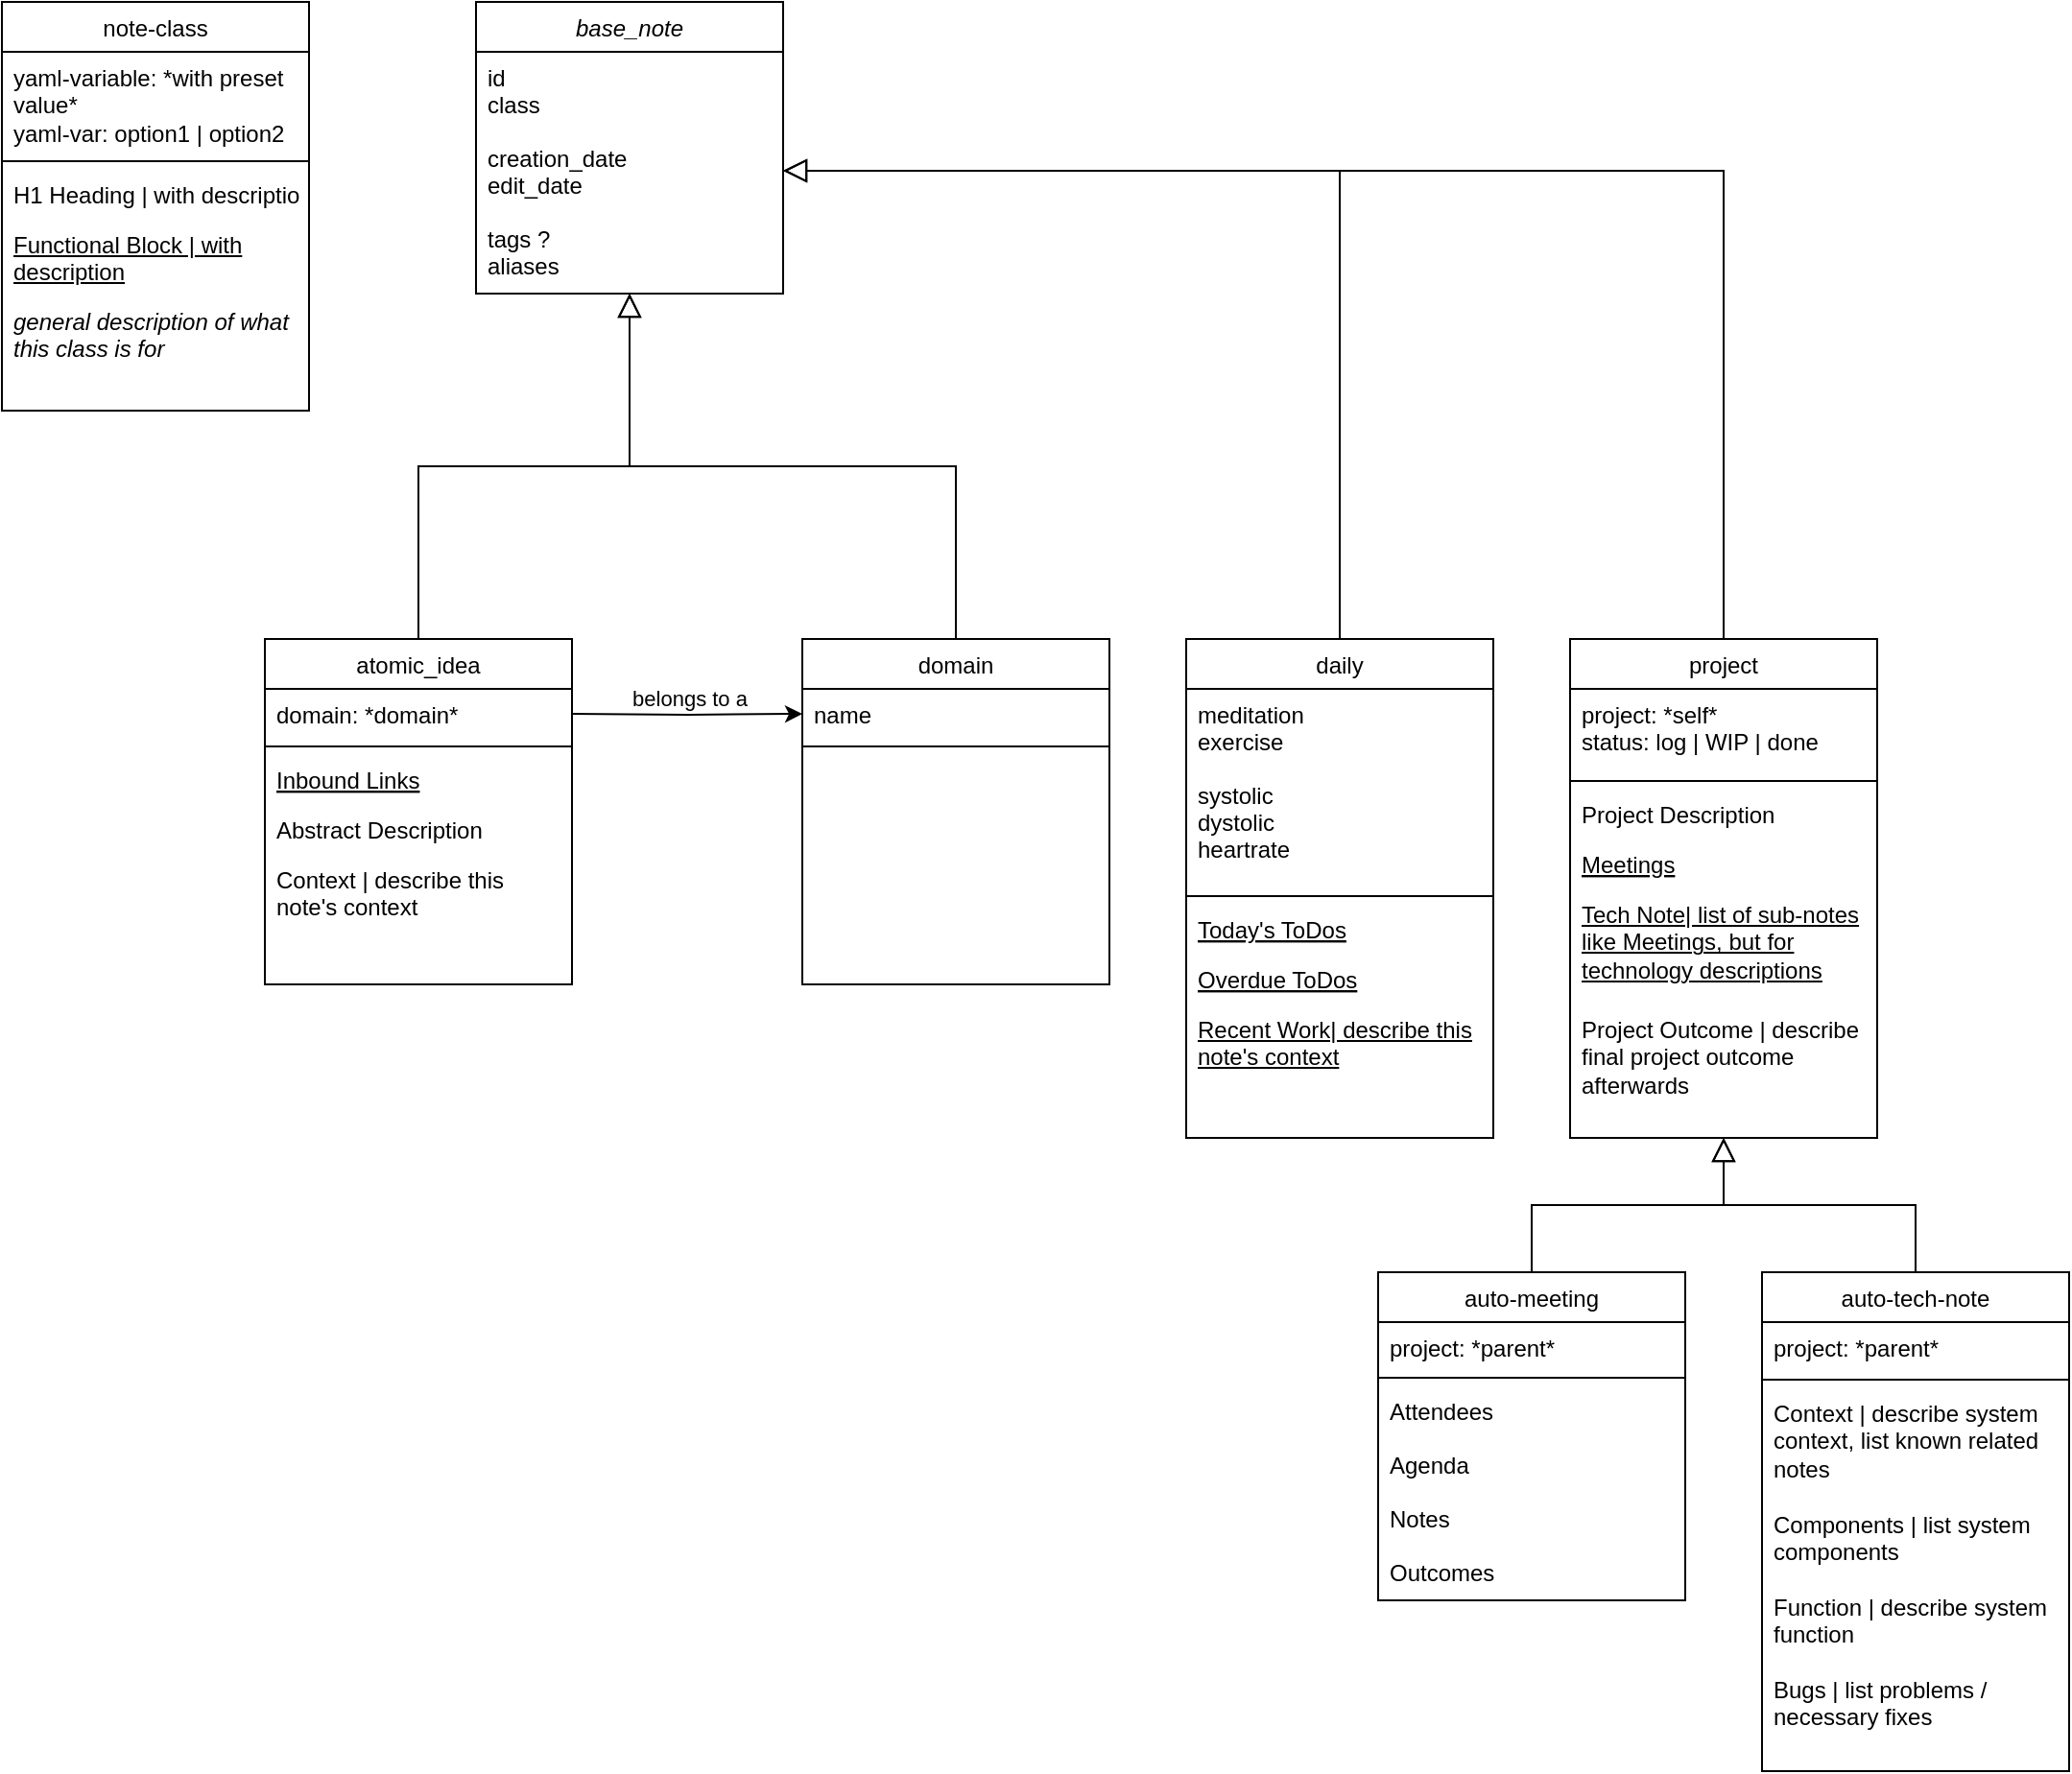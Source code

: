 <mxfile version="20.6.0" type="github"><diagram id="C5RBs43oDa-KdzZeNtuy" name="Page-1"><mxGraphModel dx="2295" dy="1041" grid="0" gridSize="10" guides="1" tooltips="1" connect="1" arrows="1" fold="1" page="0" pageScale="1" pageWidth="827" pageHeight="1169" math="0" shadow="0"><root><mxCell id="WIyWlLk6GJQsqaUBKTNV-0"/><mxCell id="WIyWlLk6GJQsqaUBKTNV-1" parent="WIyWlLk6GJQsqaUBKTNV-0"/><mxCell id="zkfFHV4jXpPFQw0GAbJ--0" value="base_note" style="swimlane;fontStyle=2;align=center;verticalAlign=top;childLayout=stackLayout;horizontal=1;startSize=26;horizontalStack=0;resizeParent=1;resizeLast=0;collapsible=1;marginBottom=0;rounded=0;shadow=0;strokeWidth=1;" parent="WIyWlLk6GJQsqaUBKTNV-1" vertex="1"><mxGeometry x="230" y="208" width="160" height="152" as="geometry"><mxRectangle x="230" y="140" width="160" height="26" as="alternateBounds"/></mxGeometry></mxCell><mxCell id="zkfFHV4jXpPFQw0GAbJ--1" value="id&#10;class&#10;&#10;creation_date&#10;edit_date&#10;&#10;tags ?&#10;aliases&#10;" style="text;align=left;verticalAlign=top;spacingLeft=4;spacingRight=4;overflow=hidden;rotatable=0;points=[[0,0.5],[1,0.5]];portConstraint=eastwest;strokeColor=none;" parent="zkfFHV4jXpPFQw0GAbJ--0" vertex="1"><mxGeometry y="26" width="160" height="124" as="geometry"/></mxCell><mxCell id="zkfFHV4jXpPFQw0GAbJ--6" value="atomic_idea" style="swimlane;fontStyle=0;align=center;verticalAlign=top;childLayout=stackLayout;horizontal=1;startSize=26;horizontalStack=0;resizeParent=1;resizeLast=0;collapsible=1;marginBottom=0;rounded=0;shadow=0;strokeWidth=1;" parent="WIyWlLk6GJQsqaUBKTNV-1" vertex="1"><mxGeometry x="120" y="540" width="160" height="180" as="geometry"><mxRectangle x="130" y="380" width="160" height="26" as="alternateBounds"/></mxGeometry></mxCell><mxCell id="f3Zndl6dn6-TOW9qef5R-59" value="domain: *domain*" style="text;align=left;verticalAlign=top;spacingLeft=4;spacingRight=4;overflow=hidden;rotatable=0;points=[[0,0.5],[1,0.5]];portConstraint=eastwest;" parent="zkfFHV4jXpPFQw0GAbJ--6" vertex="1"><mxGeometry y="26" width="160" height="26" as="geometry"/></mxCell><mxCell id="zkfFHV4jXpPFQw0GAbJ--9" value="" style="line;html=1;strokeWidth=1;align=left;verticalAlign=middle;spacingTop=-1;spacingLeft=3;spacingRight=3;rotatable=0;labelPosition=right;points=[];portConstraint=eastwest;" parent="zkfFHV4jXpPFQw0GAbJ--6" vertex="1"><mxGeometry y="52" width="160" height="8" as="geometry"/></mxCell><mxCell id="zkfFHV4jXpPFQw0GAbJ--10" value="Inbound Links" style="text;align=left;verticalAlign=top;spacingLeft=4;spacingRight=4;overflow=hidden;rotatable=0;points=[[0,0.5],[1,0.5]];portConstraint=eastwest;fontStyle=4" parent="zkfFHV4jXpPFQw0GAbJ--6" vertex="1"><mxGeometry y="60" width="160" height="26" as="geometry"/></mxCell><mxCell id="zkfFHV4jXpPFQw0GAbJ--11" value="Abstract Description" style="text;align=left;verticalAlign=top;spacingLeft=4;spacingRight=4;overflow=hidden;rotatable=0;points=[[0,0.5],[1,0.5]];portConstraint=eastwest;" parent="zkfFHV4jXpPFQw0GAbJ--6" vertex="1"><mxGeometry y="86" width="160" height="26" as="geometry"/></mxCell><mxCell id="2Ik5nw2vQs33u11WGRB7-6" value="Context | describe this note's context" style="text;align=left;verticalAlign=top;spacingLeft=4;spacingRight=4;overflow=hidden;rotatable=0;points=[[0,0.5],[1,0.5]];portConstraint=eastwest;fontStyle=0;whiteSpace=wrap;" parent="zkfFHV4jXpPFQw0GAbJ--6" vertex="1"><mxGeometry y="112" width="160" height="42" as="geometry"/></mxCell><mxCell id="zkfFHV4jXpPFQw0GAbJ--12" value="" style="endArrow=block;endSize=10;endFill=0;shadow=0;strokeWidth=1;rounded=0;edgeStyle=elbowEdgeStyle;elbow=vertical;" parent="WIyWlLk6GJQsqaUBKTNV-1" source="zkfFHV4jXpPFQw0GAbJ--6" target="zkfFHV4jXpPFQw0GAbJ--0" edge="1"><mxGeometry width="160" relative="1" as="geometry"><mxPoint x="200" y="203" as="sourcePoint"/><mxPoint x="200" y="203" as="targetPoint"/></mxGeometry></mxCell><mxCell id="zkfFHV4jXpPFQw0GAbJ--13" value="domain" style="swimlane;fontStyle=0;align=center;verticalAlign=top;childLayout=stackLayout;horizontal=1;startSize=26;horizontalStack=0;resizeParent=1;resizeLast=0;collapsible=1;marginBottom=0;rounded=0;shadow=0;strokeWidth=1;" parent="WIyWlLk6GJQsqaUBKTNV-1" vertex="1"><mxGeometry x="400" y="540" width="160" height="180" as="geometry"><mxRectangle x="340" y="380" width="170" height="26" as="alternateBounds"/></mxGeometry></mxCell><mxCell id="zkfFHV4jXpPFQw0GAbJ--14" value="name" style="text;align=left;verticalAlign=top;spacingLeft=4;spacingRight=4;overflow=hidden;rotatable=0;points=[[0,0.5],[1,0.5]];portConstraint=eastwest;" parent="zkfFHV4jXpPFQw0GAbJ--13" vertex="1"><mxGeometry y="26" width="160" height="26" as="geometry"/></mxCell><mxCell id="zkfFHV4jXpPFQw0GAbJ--15" value="" style="line;html=1;strokeWidth=1;align=left;verticalAlign=middle;spacingTop=-1;spacingLeft=3;spacingRight=3;rotatable=0;labelPosition=right;points=[];portConstraint=eastwest;" parent="zkfFHV4jXpPFQw0GAbJ--13" vertex="1"><mxGeometry y="52" width="160" height="8" as="geometry"/></mxCell><mxCell id="zkfFHV4jXpPFQw0GAbJ--16" value="" style="endArrow=block;endSize=10;endFill=0;shadow=0;strokeWidth=1;rounded=0;edgeStyle=elbowEdgeStyle;elbow=vertical;" parent="WIyWlLk6GJQsqaUBKTNV-1" source="zkfFHV4jXpPFQw0GAbJ--13" target="zkfFHV4jXpPFQw0GAbJ--0" edge="1"><mxGeometry width="160" relative="1" as="geometry"><mxPoint x="210" y="373" as="sourcePoint"/><mxPoint x="310" y="271" as="targetPoint"/></mxGeometry></mxCell><mxCell id="2Ik5nw2vQs33u11WGRB7-9" style="edgeStyle=orthogonalEdgeStyle;rounded=0;orthogonalLoop=1;jettySize=auto;html=1;exitX=1;exitY=0.5;exitDx=0;exitDy=0;entryX=0;entryY=0.5;entryDx=0;entryDy=0;" parent="WIyWlLk6GJQsqaUBKTNV-1" target="zkfFHV4jXpPFQw0GAbJ--14" edge="1"><mxGeometry relative="1" as="geometry"><mxPoint x="280" y="579" as="sourcePoint"/></mxGeometry></mxCell><mxCell id="2Ik5nw2vQs33u11WGRB7-10" value="belongs to a" style="edgeLabel;html=1;align=center;verticalAlign=middle;resizable=0;points=[];" parent="2Ik5nw2vQs33u11WGRB7-9" vertex="1" connectable="0"><mxGeometry x="-0.226" relative="1" as="geometry"><mxPoint x="14" y="-9" as="offset"/></mxGeometry></mxCell><mxCell id="f3Zndl6dn6-TOW9qef5R-25" style="edgeStyle=orthogonalEdgeStyle;rounded=0;orthogonalLoop=1;jettySize=auto;html=1;exitX=0.5;exitY=0;exitDx=0;exitDy=0;entryX=1;entryY=0.5;entryDx=0;entryDy=0;endArrow=block;endSize=10;endFill=0;shadow=0;strokeWidth=1;" parent="WIyWlLk6GJQsqaUBKTNV-1" source="f3Zndl6dn6-TOW9qef5R-0" target="zkfFHV4jXpPFQw0GAbJ--1" edge="1"><mxGeometry relative="1" as="geometry"/></mxCell><mxCell id="f3Zndl6dn6-TOW9qef5R-0" value="daily" style="swimlane;fontStyle=0;align=center;verticalAlign=top;childLayout=stackLayout;horizontal=1;startSize=26;horizontalStack=0;resizeParent=1;resizeLast=0;collapsible=1;marginBottom=0;rounded=0;shadow=0;strokeWidth=1;" parent="WIyWlLk6GJQsqaUBKTNV-1" vertex="1"><mxGeometry x="600" y="540" width="160" height="260" as="geometry"><mxRectangle x="130" y="380" width="160" height="26" as="alternateBounds"/></mxGeometry></mxCell><mxCell id="f3Zndl6dn6-TOW9qef5R-1" value="meditation&#10;exercise&#10;&#10;systolic&#10;dystolic&#10;heartrate" style="text;align=left;verticalAlign=top;spacingLeft=4;spacingRight=4;overflow=hidden;rotatable=0;points=[[0,0.5],[1,0.5]];portConstraint=eastwest;" parent="f3Zndl6dn6-TOW9qef5R-0" vertex="1"><mxGeometry y="26" width="160" height="104" as="geometry"/></mxCell><mxCell id="f3Zndl6dn6-TOW9qef5R-3" value="" style="line;html=1;strokeWidth=1;align=left;verticalAlign=middle;spacingTop=-1;spacingLeft=3;spacingRight=3;rotatable=0;labelPosition=right;points=[];portConstraint=eastwest;" parent="f3Zndl6dn6-TOW9qef5R-0" vertex="1"><mxGeometry y="130" width="160" height="8" as="geometry"/></mxCell><mxCell id="f3Zndl6dn6-TOW9qef5R-5" value="Today's ToDos" style="text;align=left;verticalAlign=top;spacingLeft=4;spacingRight=4;overflow=hidden;rotatable=0;points=[[0,0.5],[1,0.5]];portConstraint=eastwest;fontStyle=4" parent="f3Zndl6dn6-TOW9qef5R-0" vertex="1"><mxGeometry y="138" width="160" height="26" as="geometry"/></mxCell><mxCell id="f3Zndl6dn6-TOW9qef5R-4" value="Overdue ToDos" style="text;align=left;verticalAlign=top;spacingLeft=4;spacingRight=4;overflow=hidden;rotatable=0;points=[[0,0.5],[1,0.5]];portConstraint=eastwest;fontStyle=4" parent="f3Zndl6dn6-TOW9qef5R-0" vertex="1"><mxGeometry y="164" width="160" height="26" as="geometry"/></mxCell><mxCell id="f3Zndl6dn6-TOW9qef5R-10" value="Recent Work| describe this note's context" style="text;align=left;verticalAlign=top;spacingLeft=4;spacingRight=4;overflow=hidden;rotatable=0;points=[[0,0.5],[1,0.5]];portConstraint=eastwest;fontStyle=4;whiteSpace=wrap;" parent="f3Zndl6dn6-TOW9qef5R-0" vertex="1"><mxGeometry y="190" width="160" height="42" as="geometry"/></mxCell><mxCell id="f3Zndl6dn6-TOW9qef5R-32" style="edgeStyle=orthogonalEdgeStyle;rounded=0;orthogonalLoop=1;jettySize=auto;html=1;exitX=0.5;exitY=0;exitDx=0;exitDy=0;entryX=1;entryY=0.5;entryDx=0;entryDy=0;endArrow=block;endSize=10;endFill=0;shadow=0;strokeWidth=1;" parent="WIyWlLk6GJQsqaUBKTNV-1" source="f3Zndl6dn6-TOW9qef5R-26" target="zkfFHV4jXpPFQw0GAbJ--1" edge="1"><mxGeometry relative="1" as="geometry"/></mxCell><mxCell id="f3Zndl6dn6-TOW9qef5R-26" value="project" style="swimlane;fontStyle=0;align=center;verticalAlign=top;childLayout=stackLayout;horizontal=1;startSize=26;horizontalStack=0;resizeParent=1;resizeLast=0;collapsible=1;marginBottom=0;rounded=0;shadow=0;strokeWidth=1;" parent="WIyWlLk6GJQsqaUBKTNV-1" vertex="1"><mxGeometry x="800" y="540" width="160" height="260" as="geometry"><mxRectangle x="130" y="380" width="160" height="26" as="alternateBounds"/></mxGeometry></mxCell><mxCell id="f3Zndl6dn6-TOW9qef5R-27" value="project: *self*&#10;status: log | WIP | done&#10;&#10;" style="text;align=left;verticalAlign=top;spacingLeft=4;spacingRight=4;overflow=hidden;rotatable=0;points=[[0,0.5],[1,0.5]];portConstraint=eastwest;" parent="f3Zndl6dn6-TOW9qef5R-26" vertex="1"><mxGeometry y="26" width="160" height="44" as="geometry"/></mxCell><mxCell id="f3Zndl6dn6-TOW9qef5R-28" value="" style="line;html=1;strokeWidth=1;align=left;verticalAlign=middle;spacingTop=-1;spacingLeft=3;spacingRight=3;rotatable=0;labelPosition=right;points=[];portConstraint=eastwest;" parent="f3Zndl6dn6-TOW9qef5R-26" vertex="1"><mxGeometry y="70" width="160" height="8" as="geometry"/></mxCell><mxCell id="f3Zndl6dn6-TOW9qef5R-29" value="Project Description" style="text;align=left;verticalAlign=top;spacingLeft=4;spacingRight=4;overflow=hidden;rotatable=0;points=[[0,0.5],[1,0.5]];portConstraint=eastwest;fontStyle=0" parent="f3Zndl6dn6-TOW9qef5R-26" vertex="1"><mxGeometry y="78" width="160" height="26" as="geometry"/></mxCell><mxCell id="f3Zndl6dn6-TOW9qef5R-30" value="Meetings" style="text;align=left;verticalAlign=top;spacingLeft=4;spacingRight=4;overflow=hidden;rotatable=0;points=[[0,0.5],[1,0.5]];portConstraint=eastwest;fontStyle=4" parent="f3Zndl6dn6-TOW9qef5R-26" vertex="1"><mxGeometry y="104" width="160" height="26" as="geometry"/></mxCell><mxCell id="f3Zndl6dn6-TOW9qef5R-31" value="Tech Note| list of sub-notes like Meetings, but for technology descriptions" style="text;align=left;verticalAlign=top;spacingLeft=4;spacingRight=4;overflow=hidden;rotatable=0;points=[[0,0.5],[1,0.5]];portConstraint=eastwest;fontStyle=4;whiteSpace=wrap;" parent="f3Zndl6dn6-TOW9qef5R-26" vertex="1"><mxGeometry y="130" width="160" height="60" as="geometry"/></mxCell><mxCell id="f3Zndl6dn6-TOW9qef5R-33" value="Project Outcome | describe final project outcome afterwards" style="text;align=left;verticalAlign=top;spacingLeft=4;spacingRight=4;overflow=hidden;rotatable=0;points=[[0,0.5],[1,0.5]];portConstraint=eastwest;fontStyle=0;whiteSpace=wrap;" parent="f3Zndl6dn6-TOW9qef5R-26" vertex="1"><mxGeometry y="190" width="160" height="50" as="geometry"/></mxCell><mxCell id="f3Zndl6dn6-TOW9qef5R-40" style="edgeStyle=orthogonalEdgeStyle;rounded=0;orthogonalLoop=1;jettySize=auto;html=1;exitX=0.5;exitY=0;exitDx=0;exitDy=0;entryX=0.5;entryY=1;entryDx=0;entryDy=0;endArrow=block;endSize=10;endFill=0;shadow=0;strokeWidth=1;" parent="WIyWlLk6GJQsqaUBKTNV-1" source="f3Zndl6dn6-TOW9qef5R-34" target="f3Zndl6dn6-TOW9qef5R-26" edge="1"><mxGeometry relative="1" as="geometry"/></mxCell><mxCell id="f3Zndl6dn6-TOW9qef5R-34" value="auto-meeting" style="swimlane;fontStyle=0;align=center;verticalAlign=top;childLayout=stackLayout;horizontal=1;startSize=26;horizontalStack=0;resizeParent=1;resizeLast=0;collapsible=1;marginBottom=0;rounded=0;shadow=0;strokeWidth=1;" parent="WIyWlLk6GJQsqaUBKTNV-1" vertex="1"><mxGeometry x="700" y="870" width="160" height="171" as="geometry"><mxRectangle x="130" y="380" width="160" height="26" as="alternateBounds"/></mxGeometry></mxCell><mxCell id="f3Zndl6dn6-TOW9qef5R-35" value="project: *parent*" style="text;align=left;verticalAlign=top;spacingLeft=4;spacingRight=4;overflow=hidden;rotatable=0;points=[[0,0.5],[1,0.5]];portConstraint=eastwest;" parent="f3Zndl6dn6-TOW9qef5R-34" vertex="1"><mxGeometry y="26" width="160" height="25" as="geometry"/></mxCell><mxCell id="f3Zndl6dn6-TOW9qef5R-36" value="" style="line;html=1;strokeWidth=1;align=left;verticalAlign=middle;spacingTop=-1;spacingLeft=3;spacingRight=3;rotatable=0;labelPosition=right;points=[];portConstraint=eastwest;" parent="f3Zndl6dn6-TOW9qef5R-34" vertex="1"><mxGeometry y="51" width="160" height="8" as="geometry"/></mxCell><mxCell id="f3Zndl6dn6-TOW9qef5R-37" value="Attendees&#10;&#10;Agenda&#10;&#10;Notes&#10;&#10;Outcomes" style="text;align=left;verticalAlign=top;spacingLeft=4;spacingRight=4;overflow=hidden;rotatable=0;points=[[0,0.5],[1,0.5]];portConstraint=eastwest;fontStyle=0" parent="f3Zndl6dn6-TOW9qef5R-34" vertex="1"><mxGeometry y="59" width="160" height="112" as="geometry"/></mxCell><mxCell id="f3Zndl6dn6-TOW9qef5R-47" style="edgeStyle=orthogonalEdgeStyle;rounded=0;orthogonalLoop=1;jettySize=auto;html=1;exitX=0.5;exitY=0;exitDx=0;exitDy=0;entryX=0.5;entryY=1;entryDx=0;entryDy=0;endArrow=block;endSize=10;endFill=0;shadow=0;strokeWidth=1;" parent="WIyWlLk6GJQsqaUBKTNV-1" source="f3Zndl6dn6-TOW9qef5R-41" target="f3Zndl6dn6-TOW9qef5R-26" edge="1"><mxGeometry relative="1" as="geometry"/></mxCell><mxCell id="f3Zndl6dn6-TOW9qef5R-41" value="auto-tech-note" style="swimlane;fontStyle=0;align=center;verticalAlign=top;childLayout=stackLayout;horizontal=1;startSize=26;horizontalStack=0;resizeParent=1;resizeLast=0;collapsible=1;marginBottom=0;rounded=0;shadow=0;strokeWidth=1;" parent="WIyWlLk6GJQsqaUBKTNV-1" vertex="1"><mxGeometry x="900" y="870" width="160" height="260" as="geometry"><mxRectangle x="130" y="380" width="160" height="26" as="alternateBounds"/></mxGeometry></mxCell><mxCell id="f3Zndl6dn6-TOW9qef5R-42" value="project: *parent*" style="text;align=left;verticalAlign=top;spacingLeft=4;spacingRight=4;overflow=hidden;rotatable=0;points=[[0,0.5],[1,0.5]];portConstraint=eastwest;" parent="f3Zndl6dn6-TOW9qef5R-41" vertex="1"><mxGeometry y="26" width="160" height="26" as="geometry"/></mxCell><mxCell id="f3Zndl6dn6-TOW9qef5R-43" value="" style="line;html=1;strokeWidth=1;align=left;verticalAlign=middle;spacingTop=-1;spacingLeft=3;spacingRight=3;rotatable=0;labelPosition=right;points=[];portConstraint=eastwest;" parent="f3Zndl6dn6-TOW9qef5R-41" vertex="1"><mxGeometry y="52" width="160" height="8" as="geometry"/></mxCell><mxCell id="f3Zndl6dn6-TOW9qef5R-50" value="Context | describe system context, list known related notes&#10;&#10;Components | list system components&#10;&#10;Function | describe system function&#10;&#10;Bugs | list problems / necessary fixes" style="text;align=left;verticalAlign=top;spacingLeft=4;spacingRight=4;overflow=hidden;rotatable=0;points=[[0,0.5],[1,0.5]];portConstraint=eastwest;fontStyle=0;whiteSpace=wrap;" parent="f3Zndl6dn6-TOW9qef5R-41" vertex="1"><mxGeometry y="60" width="160" height="191" as="geometry"/></mxCell><mxCell id="f3Zndl6dn6-TOW9qef5R-51" value="note-class" style="swimlane;fontStyle=0;align=center;verticalAlign=top;childLayout=stackLayout;horizontal=1;startSize=26;horizontalStack=0;resizeParent=1;resizeLast=0;collapsible=1;marginBottom=0;rounded=0;shadow=0;strokeWidth=1;" parent="WIyWlLk6GJQsqaUBKTNV-1" vertex="1"><mxGeometry x="-17" y="208" width="160" height="213" as="geometry"><mxRectangle x="130" y="380" width="160" height="26" as="alternateBounds"/></mxGeometry></mxCell><mxCell id="f3Zndl6dn6-TOW9qef5R-52" value="yaml-variable: *with preset value*&#10;yaml-var: option1 | option2" style="text;align=left;verticalAlign=top;spacingLeft=4;spacingRight=4;overflow=hidden;rotatable=0;points=[[0,0.5],[1,0.5]];portConstraint=eastwest;whiteSpace=wrap;" parent="f3Zndl6dn6-TOW9qef5R-51" vertex="1"><mxGeometry y="26" width="160" height="53" as="geometry"/></mxCell><mxCell id="f3Zndl6dn6-TOW9qef5R-53" value="" style="line;html=1;strokeWidth=1;align=left;verticalAlign=middle;spacingTop=-1;spacingLeft=3;spacingRight=3;rotatable=0;labelPosition=right;points=[];portConstraint=eastwest;" parent="f3Zndl6dn6-TOW9qef5R-51" vertex="1"><mxGeometry y="79" width="160" height="8" as="geometry"/></mxCell><mxCell id="f3Zndl6dn6-TOW9qef5R-54" value="H1 Heading | with description" style="text;align=left;verticalAlign=top;spacingLeft=4;spacingRight=4;overflow=hidden;rotatable=0;points=[[0,0.5],[1,0.5]];portConstraint=eastwest;fontStyle=0" parent="f3Zndl6dn6-TOW9qef5R-51" vertex="1"><mxGeometry y="87" width="160" height="26" as="geometry"/></mxCell><mxCell id="f3Zndl6dn6-TOW9qef5R-55" value="Functional Block | with description&#10;" style="text;align=left;verticalAlign=top;spacingLeft=4;spacingRight=4;overflow=hidden;rotatable=0;points=[[0,0.5],[1,0.5]];portConstraint=eastwest;fontStyle=4;whiteSpace=wrap;" parent="f3Zndl6dn6-TOW9qef5R-51" vertex="1"><mxGeometry y="113" width="160" height="40" as="geometry"/></mxCell><mxCell id="2Ik5nw2vQs33u11WGRB7-5" value="general description of what this class is for" style="text;align=left;verticalAlign=top;spacingLeft=4;spacingRight=4;overflow=hidden;rotatable=0;points=[[0,0.5],[1,0.5]];portConstraint=eastwest;fontStyle=2;whiteSpace=wrap;" parent="f3Zndl6dn6-TOW9qef5R-51" vertex="1"><mxGeometry y="153" width="160" height="60" as="geometry"/></mxCell></root></mxGraphModel></diagram></mxfile>